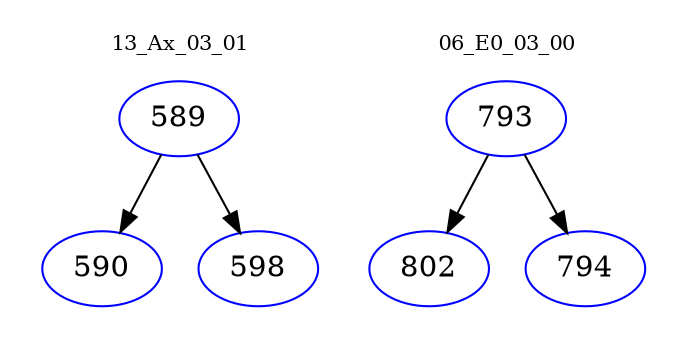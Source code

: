 digraph{
subgraph cluster_0 {
color = white
label = "13_Ax_03_01";
fontsize=10;
T0_589 [label="589", color="blue"]
T0_589 -> T0_590 [color="black"]
T0_590 [label="590", color="blue"]
T0_589 -> T0_598 [color="black"]
T0_598 [label="598", color="blue"]
}
subgraph cluster_1 {
color = white
label = "06_E0_03_00";
fontsize=10;
T1_793 [label="793", color="blue"]
T1_793 -> T1_802 [color="black"]
T1_802 [label="802", color="blue"]
T1_793 -> T1_794 [color="black"]
T1_794 [label="794", color="blue"]
}
}
